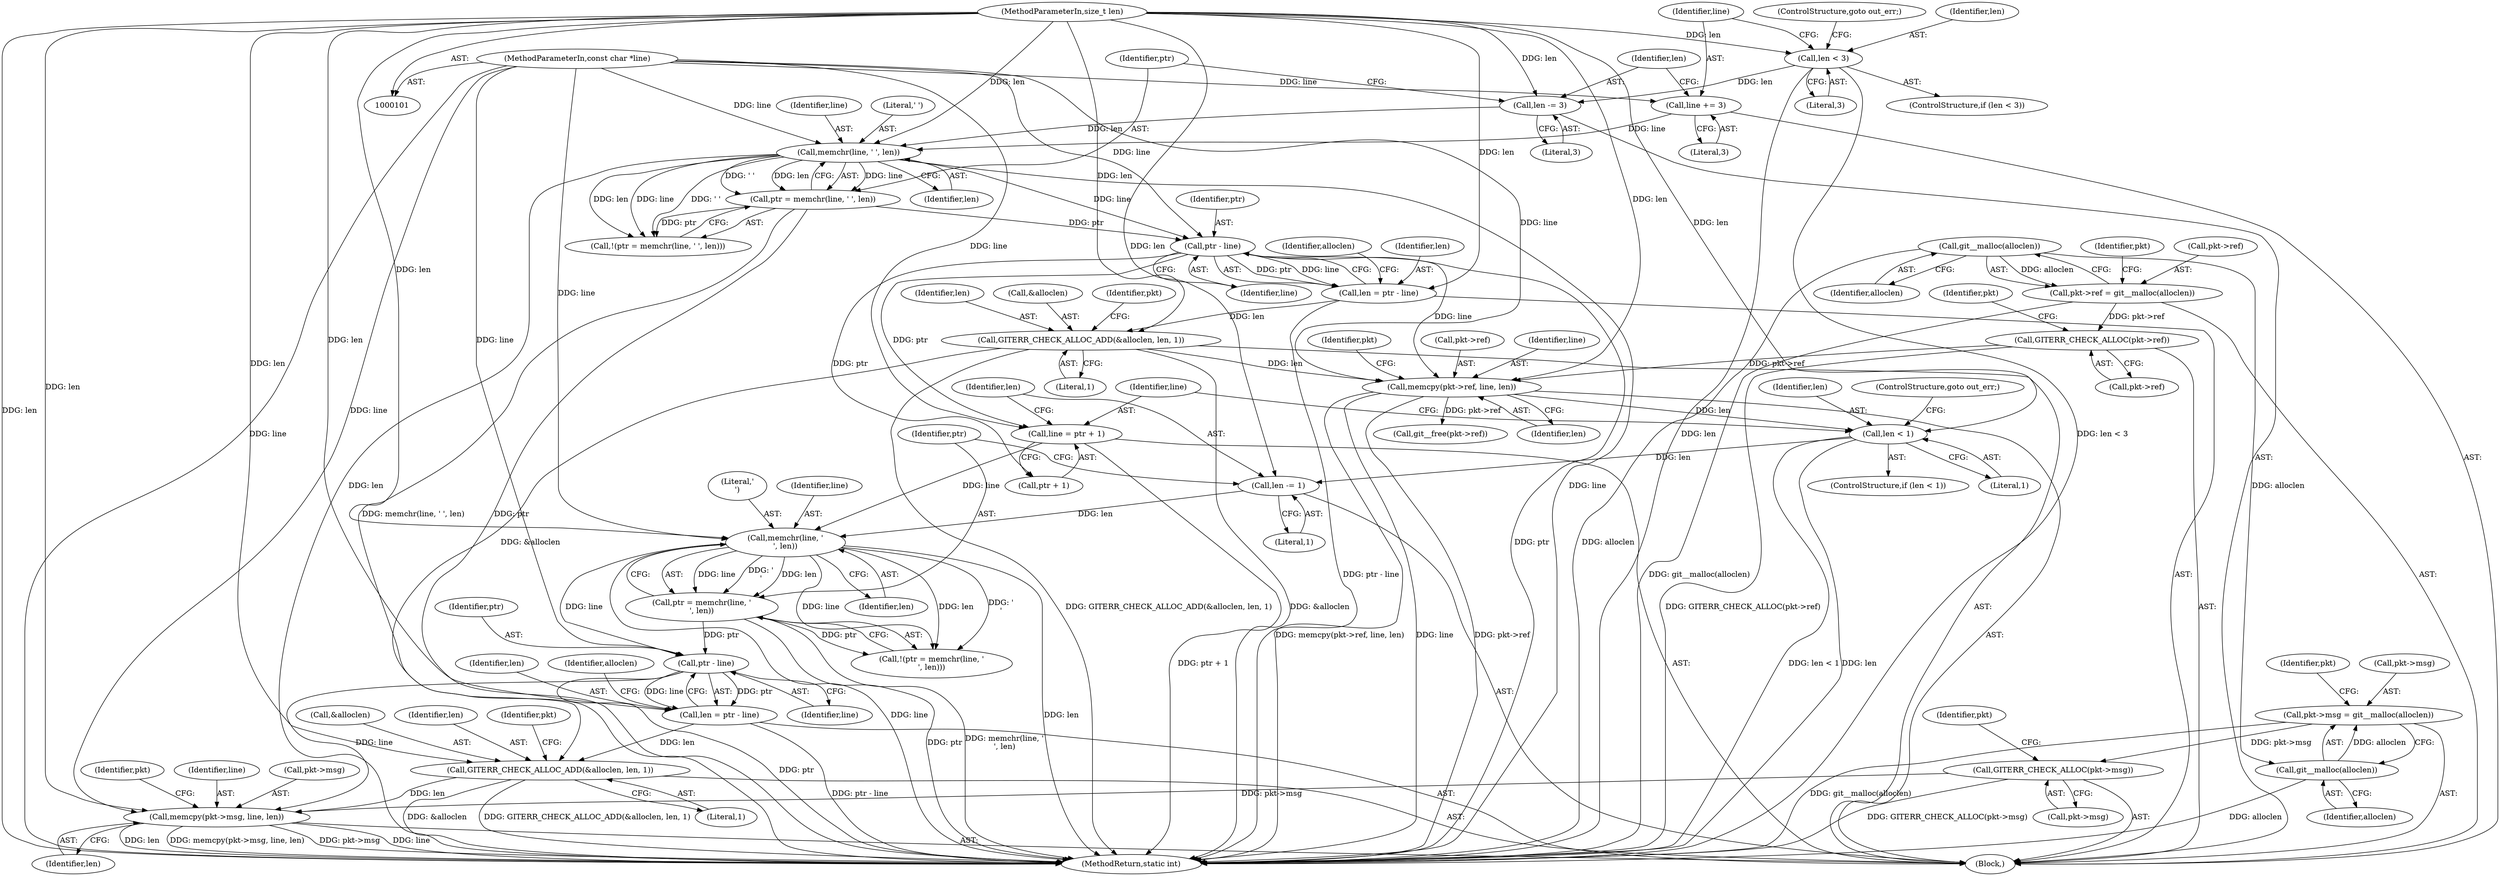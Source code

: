 digraph "0_libgit2_1f9a8510e1d2f20ed7334eeeddb92c4dd8e7c649@API" {
"1000222" [label="(Call,memcpy(pkt->msg, line, len))"];
"1000218" [label="(Call,GITERR_CHECK_ALLOC(pkt->msg))"];
"1000212" [label="(Call,pkt->msg = git__malloc(alloclen))"];
"1000216" [label="(Call,git__malloc(alloclen))"];
"1000161" [label="(Call,git__malloc(alloclen))"];
"1000204" [label="(Call,ptr - line)"];
"1000195" [label="(Call,ptr = memchr(line, '\n', len))"];
"1000197" [label="(Call,memchr(line, '\n', len))"];
"1000185" [label="(Call,line = ptr + 1)"];
"1000149" [label="(Call,ptr - line)"];
"1000140" [label="(Call,ptr = memchr(line, ' ', len))"];
"1000142" [label="(Call,memchr(line, ' ', len))"];
"1000132" [label="(Call,line += 3)"];
"1000103" [label="(MethodParameterIn,const char *line)"];
"1000135" [label="(Call,len -= 3)"];
"1000128" [label="(Call,len < 3)"];
"1000104" [label="(MethodParameterIn,size_t len)"];
"1000190" [label="(Call,len -= 1)"];
"1000181" [label="(Call,len < 1)"];
"1000167" [label="(Call,memcpy(pkt->ref, line, len))"];
"1000163" [label="(Call,GITERR_CHECK_ALLOC(pkt->ref))"];
"1000157" [label="(Call,pkt->ref = git__malloc(alloclen))"];
"1000152" [label="(Call,GITERR_CHECK_ALLOC_ADD(&alloclen, len, 1))"];
"1000147" [label="(Call,len = ptr - line)"];
"1000207" [label="(Call,GITERR_CHECK_ALLOC_ADD(&alloclen, len, 1))"];
"1000202" [label="(Call,len = ptr - line)"];
"1000219" [label="(Call,pkt->msg)"];
"1000203" [label="(Identifier,len)"];
"1000162" [label="(Identifier,alloclen)"];
"1000130" [label="(Literal,3)"];
"1000168" [label="(Call,pkt->ref)"];
"1000218" [label="(Call,GITERR_CHECK_ALLOC(pkt->msg))"];
"1000214" [label="(Identifier,pkt)"];
"1000127" [label="(ControlStructure,if (len < 3))"];
"1000217" [label="(Identifier,alloclen)"];
"1000192" [label="(Literal,1)"];
"1000135" [label="(Call,len -= 3)"];
"1000194" [label="(Call,!(ptr = memchr(line, '\n', len)))"];
"1000169" [label="(Identifier,pkt)"];
"1000209" [label="(Identifier,alloclen)"];
"1000195" [label="(Call,ptr = memchr(line, '\n', len))"];
"1000103" [label="(MethodParameterIn,const char *line)"];
"1000165" [label="(Identifier,pkt)"];
"1000132" [label="(Call,line += 3)"];
"1000167" [label="(Call,memcpy(pkt->ref, line, len))"];
"1000180" [label="(ControlStructure,if (len < 1))"];
"1000164" [label="(Call,pkt->ref)"];
"1000141" [label="(Identifier,ptr)"];
"1000104" [label="(MethodParameterIn,size_t len)"];
"1000134" [label="(Literal,3)"];
"1000191" [label="(Identifier,len)"];
"1000226" [label="(Identifier,line)"];
"1000197" [label="(Call,memchr(line, '\n', len))"];
"1000187" [label="(Call,ptr + 1)"];
"1000212" [label="(Call,pkt->msg = git__malloc(alloclen))"];
"1000161" [label="(Call,git__malloc(alloclen))"];
"1000208" [label="(Call,&alloclen)"];
"1000220" [label="(Identifier,pkt)"];
"1000140" [label="(Call,ptr = memchr(line, ' ', len))"];
"1000148" [label="(Identifier,len)"];
"1000155" [label="(Identifier,len)"];
"1000171" [label="(Identifier,line)"];
"1000172" [label="(Identifier,len)"];
"1000158" [label="(Call,pkt->ref)"];
"1000207" [label="(Call,GITERR_CHECK_ALLOC_ADD(&alloclen, len, 1))"];
"1000182" [label="(Identifier,len)"];
"1000183" [label="(Literal,1)"];
"1000200" [label="(Identifier,len)"];
"1000184" [label="(ControlStructure,goto out_err;)"];
"1000256" [label="(MethodReturn,static int)"];
"1000205" [label="(Identifier,ptr)"];
"1000143" [label="(Identifier,line)"];
"1000136" [label="(Identifier,len)"];
"1000224" [label="(Identifier,pkt)"];
"1000131" [label="(ControlStructure,goto out_err;)"];
"1000157" [label="(Call,pkt->ref = git__malloc(alloclen))"];
"1000186" [label="(Identifier,line)"];
"1000156" [label="(Literal,1)"];
"1000154" [label="(Identifier,alloclen)"];
"1000149" [label="(Call,ptr - line)"];
"1000206" [label="(Identifier,line)"];
"1000210" [label="(Identifier,len)"];
"1000142" [label="(Call,memchr(line, ' ', len))"];
"1000137" [label="(Literal,3)"];
"1000181" [label="(Call,len < 1)"];
"1000190" [label="(Call,len -= 1)"];
"1000153" [label="(Call,&alloclen)"];
"1000150" [label="(Identifier,ptr)"];
"1000151" [label="(Identifier,line)"];
"1000227" [label="(Identifier,len)"];
"1000196" [label="(Identifier,ptr)"];
"1000199" [label="(Literal,'\n')"];
"1000176" [label="(Identifier,pkt)"];
"1000204" [label="(Call,ptr - line)"];
"1000231" [label="(Identifier,pkt)"];
"1000223" [label="(Call,pkt->msg)"];
"1000185" [label="(Call,line = ptr + 1)"];
"1000147" [label="(Call,len = ptr - line)"];
"1000129" [label="(Identifier,len)"];
"1000145" [label="(Identifier,len)"];
"1000222" [label="(Call,memcpy(pkt->msg, line, len))"];
"1000211" [label="(Literal,1)"];
"1000144" [label="(Literal,' ')"];
"1000202" [label="(Call,len = ptr - line)"];
"1000163" [label="(Call,GITERR_CHECK_ALLOC(pkt->ref))"];
"1000105" [label="(Block,)"];
"1000213" [label="(Call,pkt->msg)"];
"1000216" [label="(Call,git__malloc(alloclen))"];
"1000128" [label="(Call,len < 3)"];
"1000139" [label="(Call,!(ptr = memchr(line, ' ', len)))"];
"1000159" [label="(Identifier,pkt)"];
"1000133" [label="(Identifier,line)"];
"1000247" [label="(Call,git__free(pkt->ref))"];
"1000152" [label="(Call,GITERR_CHECK_ALLOC_ADD(&alloclen, len, 1))"];
"1000198" [label="(Identifier,line)"];
"1000222" -> "1000105"  [label="AST: "];
"1000222" -> "1000227"  [label="CFG: "];
"1000223" -> "1000222"  [label="AST: "];
"1000226" -> "1000222"  [label="AST: "];
"1000227" -> "1000222"  [label="AST: "];
"1000231" -> "1000222"  [label="CFG: "];
"1000222" -> "1000256"  [label="DDG: pkt->msg"];
"1000222" -> "1000256"  [label="DDG: line"];
"1000222" -> "1000256"  [label="DDG: len"];
"1000222" -> "1000256"  [label="DDG: memcpy(pkt->msg, line, len)"];
"1000218" -> "1000222"  [label="DDG: pkt->msg"];
"1000204" -> "1000222"  [label="DDG: line"];
"1000103" -> "1000222"  [label="DDG: line"];
"1000207" -> "1000222"  [label="DDG: len"];
"1000104" -> "1000222"  [label="DDG: len"];
"1000218" -> "1000105"  [label="AST: "];
"1000218" -> "1000219"  [label="CFG: "];
"1000219" -> "1000218"  [label="AST: "];
"1000224" -> "1000218"  [label="CFG: "];
"1000218" -> "1000256"  [label="DDG: GITERR_CHECK_ALLOC(pkt->msg)"];
"1000212" -> "1000218"  [label="DDG: pkt->msg"];
"1000212" -> "1000105"  [label="AST: "];
"1000212" -> "1000216"  [label="CFG: "];
"1000213" -> "1000212"  [label="AST: "];
"1000216" -> "1000212"  [label="AST: "];
"1000220" -> "1000212"  [label="CFG: "];
"1000212" -> "1000256"  [label="DDG: git__malloc(alloclen)"];
"1000216" -> "1000212"  [label="DDG: alloclen"];
"1000216" -> "1000217"  [label="CFG: "];
"1000217" -> "1000216"  [label="AST: "];
"1000216" -> "1000256"  [label="DDG: alloclen"];
"1000161" -> "1000216"  [label="DDG: alloclen"];
"1000161" -> "1000157"  [label="AST: "];
"1000161" -> "1000162"  [label="CFG: "];
"1000162" -> "1000161"  [label="AST: "];
"1000157" -> "1000161"  [label="CFG: "];
"1000161" -> "1000256"  [label="DDG: alloclen"];
"1000161" -> "1000157"  [label="DDG: alloclen"];
"1000204" -> "1000202"  [label="AST: "];
"1000204" -> "1000206"  [label="CFG: "];
"1000205" -> "1000204"  [label="AST: "];
"1000206" -> "1000204"  [label="AST: "];
"1000202" -> "1000204"  [label="CFG: "];
"1000204" -> "1000256"  [label="DDG: ptr"];
"1000204" -> "1000202"  [label="DDG: ptr"];
"1000204" -> "1000202"  [label="DDG: line"];
"1000195" -> "1000204"  [label="DDG: ptr"];
"1000197" -> "1000204"  [label="DDG: line"];
"1000103" -> "1000204"  [label="DDG: line"];
"1000195" -> "1000194"  [label="AST: "];
"1000195" -> "1000197"  [label="CFG: "];
"1000196" -> "1000195"  [label="AST: "];
"1000197" -> "1000195"  [label="AST: "];
"1000194" -> "1000195"  [label="CFG: "];
"1000195" -> "1000256"  [label="DDG: memchr(line, '\n', len)"];
"1000195" -> "1000256"  [label="DDG: ptr"];
"1000195" -> "1000194"  [label="DDG: ptr"];
"1000197" -> "1000195"  [label="DDG: line"];
"1000197" -> "1000195"  [label="DDG: '\n'"];
"1000197" -> "1000195"  [label="DDG: len"];
"1000197" -> "1000200"  [label="CFG: "];
"1000198" -> "1000197"  [label="AST: "];
"1000199" -> "1000197"  [label="AST: "];
"1000200" -> "1000197"  [label="AST: "];
"1000197" -> "1000256"  [label="DDG: len"];
"1000197" -> "1000256"  [label="DDG: line"];
"1000197" -> "1000194"  [label="DDG: line"];
"1000197" -> "1000194"  [label="DDG: '\n'"];
"1000197" -> "1000194"  [label="DDG: len"];
"1000185" -> "1000197"  [label="DDG: line"];
"1000103" -> "1000197"  [label="DDG: line"];
"1000190" -> "1000197"  [label="DDG: len"];
"1000104" -> "1000197"  [label="DDG: len"];
"1000185" -> "1000105"  [label="AST: "];
"1000185" -> "1000187"  [label="CFG: "];
"1000186" -> "1000185"  [label="AST: "];
"1000187" -> "1000185"  [label="AST: "];
"1000191" -> "1000185"  [label="CFG: "];
"1000185" -> "1000256"  [label="DDG: ptr + 1"];
"1000149" -> "1000185"  [label="DDG: ptr"];
"1000103" -> "1000185"  [label="DDG: line"];
"1000149" -> "1000147"  [label="AST: "];
"1000149" -> "1000151"  [label="CFG: "];
"1000150" -> "1000149"  [label="AST: "];
"1000151" -> "1000149"  [label="AST: "];
"1000147" -> "1000149"  [label="CFG: "];
"1000149" -> "1000256"  [label="DDG: ptr"];
"1000149" -> "1000147"  [label="DDG: ptr"];
"1000149" -> "1000147"  [label="DDG: line"];
"1000140" -> "1000149"  [label="DDG: ptr"];
"1000142" -> "1000149"  [label="DDG: line"];
"1000103" -> "1000149"  [label="DDG: line"];
"1000149" -> "1000167"  [label="DDG: line"];
"1000149" -> "1000187"  [label="DDG: ptr"];
"1000140" -> "1000139"  [label="AST: "];
"1000140" -> "1000142"  [label="CFG: "];
"1000141" -> "1000140"  [label="AST: "];
"1000142" -> "1000140"  [label="AST: "];
"1000139" -> "1000140"  [label="CFG: "];
"1000140" -> "1000256"  [label="DDG: memchr(line, ' ', len)"];
"1000140" -> "1000256"  [label="DDG: ptr"];
"1000140" -> "1000139"  [label="DDG: ptr"];
"1000142" -> "1000140"  [label="DDG: line"];
"1000142" -> "1000140"  [label="DDG: ' '"];
"1000142" -> "1000140"  [label="DDG: len"];
"1000142" -> "1000145"  [label="CFG: "];
"1000143" -> "1000142"  [label="AST: "];
"1000144" -> "1000142"  [label="AST: "];
"1000145" -> "1000142"  [label="AST: "];
"1000142" -> "1000256"  [label="DDG: line"];
"1000142" -> "1000256"  [label="DDG: len"];
"1000142" -> "1000139"  [label="DDG: line"];
"1000142" -> "1000139"  [label="DDG: ' '"];
"1000142" -> "1000139"  [label="DDG: len"];
"1000132" -> "1000142"  [label="DDG: line"];
"1000103" -> "1000142"  [label="DDG: line"];
"1000135" -> "1000142"  [label="DDG: len"];
"1000104" -> "1000142"  [label="DDG: len"];
"1000132" -> "1000105"  [label="AST: "];
"1000132" -> "1000134"  [label="CFG: "];
"1000133" -> "1000132"  [label="AST: "];
"1000134" -> "1000132"  [label="AST: "];
"1000136" -> "1000132"  [label="CFG: "];
"1000103" -> "1000132"  [label="DDG: line"];
"1000103" -> "1000101"  [label="AST: "];
"1000103" -> "1000256"  [label="DDG: line"];
"1000103" -> "1000167"  [label="DDG: line"];
"1000135" -> "1000105"  [label="AST: "];
"1000135" -> "1000137"  [label="CFG: "];
"1000136" -> "1000135"  [label="AST: "];
"1000137" -> "1000135"  [label="AST: "];
"1000141" -> "1000135"  [label="CFG: "];
"1000128" -> "1000135"  [label="DDG: len"];
"1000104" -> "1000135"  [label="DDG: len"];
"1000128" -> "1000127"  [label="AST: "];
"1000128" -> "1000130"  [label="CFG: "];
"1000129" -> "1000128"  [label="AST: "];
"1000130" -> "1000128"  [label="AST: "];
"1000131" -> "1000128"  [label="CFG: "];
"1000133" -> "1000128"  [label="CFG: "];
"1000128" -> "1000256"  [label="DDG: len < 3"];
"1000128" -> "1000256"  [label="DDG: len"];
"1000104" -> "1000128"  [label="DDG: len"];
"1000104" -> "1000101"  [label="AST: "];
"1000104" -> "1000256"  [label="DDG: len"];
"1000104" -> "1000147"  [label="DDG: len"];
"1000104" -> "1000152"  [label="DDG: len"];
"1000104" -> "1000167"  [label="DDG: len"];
"1000104" -> "1000181"  [label="DDG: len"];
"1000104" -> "1000190"  [label="DDG: len"];
"1000104" -> "1000202"  [label="DDG: len"];
"1000104" -> "1000207"  [label="DDG: len"];
"1000190" -> "1000105"  [label="AST: "];
"1000190" -> "1000192"  [label="CFG: "];
"1000191" -> "1000190"  [label="AST: "];
"1000192" -> "1000190"  [label="AST: "];
"1000196" -> "1000190"  [label="CFG: "];
"1000181" -> "1000190"  [label="DDG: len"];
"1000181" -> "1000180"  [label="AST: "];
"1000181" -> "1000183"  [label="CFG: "];
"1000182" -> "1000181"  [label="AST: "];
"1000183" -> "1000181"  [label="AST: "];
"1000184" -> "1000181"  [label="CFG: "];
"1000186" -> "1000181"  [label="CFG: "];
"1000181" -> "1000256"  [label="DDG: len < 1"];
"1000181" -> "1000256"  [label="DDG: len"];
"1000167" -> "1000181"  [label="DDG: len"];
"1000167" -> "1000105"  [label="AST: "];
"1000167" -> "1000172"  [label="CFG: "];
"1000168" -> "1000167"  [label="AST: "];
"1000171" -> "1000167"  [label="AST: "];
"1000172" -> "1000167"  [label="AST: "];
"1000176" -> "1000167"  [label="CFG: "];
"1000167" -> "1000256"  [label="DDG: pkt->ref"];
"1000167" -> "1000256"  [label="DDG: memcpy(pkt->ref, line, len)"];
"1000167" -> "1000256"  [label="DDG: line"];
"1000163" -> "1000167"  [label="DDG: pkt->ref"];
"1000152" -> "1000167"  [label="DDG: len"];
"1000167" -> "1000247"  [label="DDG: pkt->ref"];
"1000163" -> "1000105"  [label="AST: "];
"1000163" -> "1000164"  [label="CFG: "];
"1000164" -> "1000163"  [label="AST: "];
"1000169" -> "1000163"  [label="CFG: "];
"1000163" -> "1000256"  [label="DDG: GITERR_CHECK_ALLOC(pkt->ref)"];
"1000157" -> "1000163"  [label="DDG: pkt->ref"];
"1000157" -> "1000105"  [label="AST: "];
"1000158" -> "1000157"  [label="AST: "];
"1000165" -> "1000157"  [label="CFG: "];
"1000157" -> "1000256"  [label="DDG: git__malloc(alloclen)"];
"1000152" -> "1000105"  [label="AST: "];
"1000152" -> "1000156"  [label="CFG: "];
"1000153" -> "1000152"  [label="AST: "];
"1000155" -> "1000152"  [label="AST: "];
"1000156" -> "1000152"  [label="AST: "];
"1000159" -> "1000152"  [label="CFG: "];
"1000152" -> "1000256"  [label="DDG: GITERR_CHECK_ALLOC_ADD(&alloclen, len, 1)"];
"1000152" -> "1000256"  [label="DDG: &alloclen"];
"1000147" -> "1000152"  [label="DDG: len"];
"1000152" -> "1000207"  [label="DDG: &alloclen"];
"1000147" -> "1000105"  [label="AST: "];
"1000148" -> "1000147"  [label="AST: "];
"1000154" -> "1000147"  [label="CFG: "];
"1000147" -> "1000256"  [label="DDG: ptr - line"];
"1000207" -> "1000105"  [label="AST: "];
"1000207" -> "1000211"  [label="CFG: "];
"1000208" -> "1000207"  [label="AST: "];
"1000210" -> "1000207"  [label="AST: "];
"1000211" -> "1000207"  [label="AST: "];
"1000214" -> "1000207"  [label="CFG: "];
"1000207" -> "1000256"  [label="DDG: &alloclen"];
"1000207" -> "1000256"  [label="DDG: GITERR_CHECK_ALLOC_ADD(&alloclen, len, 1)"];
"1000202" -> "1000207"  [label="DDG: len"];
"1000202" -> "1000105"  [label="AST: "];
"1000203" -> "1000202"  [label="AST: "];
"1000209" -> "1000202"  [label="CFG: "];
"1000202" -> "1000256"  [label="DDG: ptr - line"];
}
